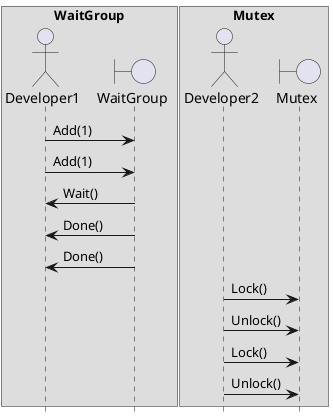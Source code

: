 @startuml
hide footbox
box "WaitGroup"
actor Developer1
boundary "WaitGroup" as WG

Developer1 -> WG : Add(1)
Developer1 -> WG : Add(1)
WG -> Developer1 : Wait()
WG -> Developer1 : Done()
WG -> Developer1 : Done()
end box

box "Mutex"
actor Developer2
boundary "Mutex" as M
Developer2 -> M : Lock()
Developer2 -> M : Unlock()
Developer2 -> M : Lock()
Developer2 -> M : Unlock()
end box
@enduml
```